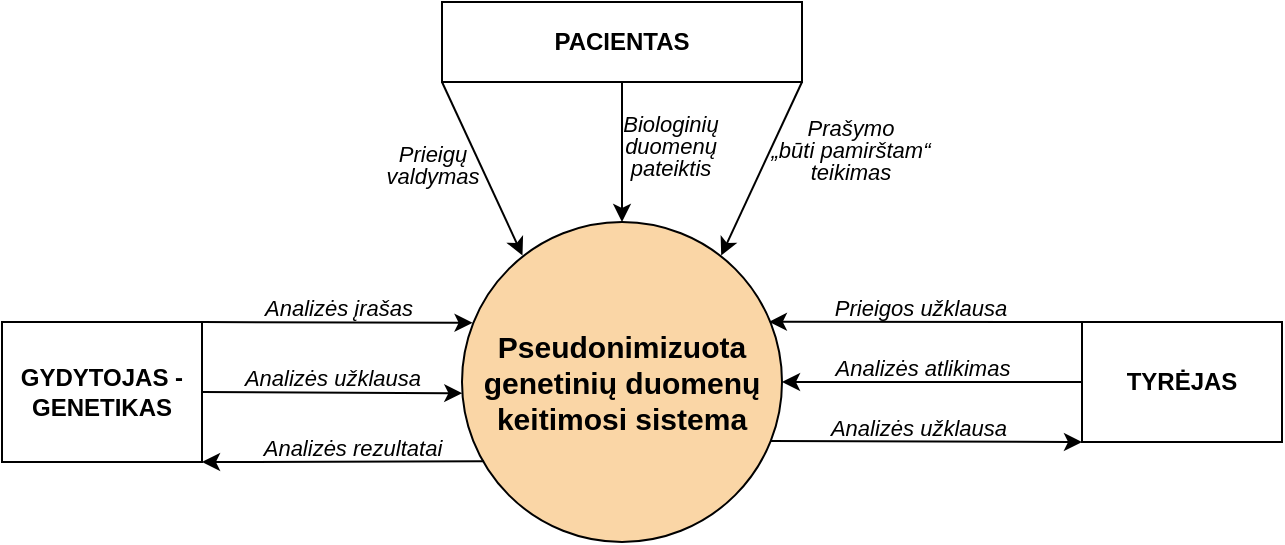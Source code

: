 <mxfile version="28.2.5">
  <diagram name="Page-1" id="P2k9ssoxkcrnlNnUL8rK">
    <mxGraphModel dx="946" dy="603" grid="1" gridSize="10" guides="1" tooltips="1" connect="1" arrows="1" fold="1" page="1" pageScale="1" pageWidth="850" pageHeight="1100" math="0" shadow="0">
      <root>
        <mxCell id="0" />
        <mxCell id="1" parent="0" />
        <mxCell id="z5R62NmVlcl_oEuctuTb-2" value="&lt;font style=&quot;font-size: 15px;&quot;&gt;&lt;b&gt;Pseudonimizuota genetinių duomenų keitimosi sistema&lt;/b&gt;&lt;/font&gt;" style="ellipse;whiteSpace=wrap;html=1;aspect=fixed;fillColor=light-dark(#FAD6A6,#625441);" parent="1" vertex="1">
          <mxGeometry x="350" y="330" width="160" height="160" as="geometry" />
        </mxCell>
        <mxCell id="z5R62NmVlcl_oEuctuTb-3" value="&lt;b&gt;GYDYTOJAS - GENETIKAS&lt;/b&gt;" style="rounded=0;whiteSpace=wrap;html=1;" parent="1" vertex="1">
          <mxGeometry x="120" y="380" width="100" height="70" as="geometry" />
        </mxCell>
        <mxCell id="z5R62NmVlcl_oEuctuTb-4" value="&lt;b&gt;PACIENTAS&lt;/b&gt;" style="rounded=0;whiteSpace=wrap;html=1;" parent="1" vertex="1">
          <mxGeometry x="340" y="220" width="180" height="40" as="geometry" />
        </mxCell>
        <mxCell id="z5R62NmVlcl_oEuctuTb-5" value="&lt;b&gt;TYRĖJAS&lt;/b&gt;" style="rounded=0;whiteSpace=wrap;html=1;" parent="1" vertex="1">
          <mxGeometry x="660" y="380" width="100" height="60" as="geometry" />
        </mxCell>
        <mxCell id="z5R62NmVlcl_oEuctuTb-6" value="" style="endArrow=classic;html=1;rounded=0;exitX=0.5;exitY=1;exitDx=0;exitDy=0;entryX=0.5;entryY=0;entryDx=0;entryDy=0;" parent="1" source="z5R62NmVlcl_oEuctuTb-4" target="z5R62NmVlcl_oEuctuTb-2" edge="1">
          <mxGeometry relative="1" as="geometry">
            <mxPoint x="440" y="300" as="sourcePoint" />
            <mxPoint x="540" y="300" as="targetPoint" />
          </mxGeometry>
        </mxCell>
        <mxCell id="z5R62NmVlcl_oEuctuTb-7" value="&lt;div style=&quot;line-height: 100%;&quot;&gt;&lt;i&gt;Biologinių&lt;/i&gt;&lt;/div&gt;&lt;div style=&quot;line-height: 100%;&quot;&gt;&lt;i&gt;duomenų&lt;/i&gt;&lt;/div&gt;&lt;div style=&quot;line-height: 100%;&quot;&gt;&lt;i&gt;pateiktis&lt;/i&gt;&lt;/div&gt;" style="edgeLabel;resizable=0;html=1;;align=center;verticalAlign=middle;" parent="z5R62NmVlcl_oEuctuTb-6" connectable="0" vertex="1">
          <mxGeometry relative="1" as="geometry">
            <mxPoint x="24" y="-3" as="offset" />
          </mxGeometry>
        </mxCell>
        <mxCell id="z5R62NmVlcl_oEuctuTb-10" value="" style="endArrow=classic;html=1;rounded=0;entryX=0.033;entryY=0.315;entryDx=0;entryDy=0;exitX=1;exitY=0;exitDx=0;exitDy=0;entryPerimeter=0;" parent="1" source="z5R62NmVlcl_oEuctuTb-3" target="z5R62NmVlcl_oEuctuTb-2" edge="1">
          <mxGeometry relative="1" as="geometry">
            <mxPoint x="220" y="380" as="sourcePoint" />
            <mxPoint x="350.8" y="380.66" as="targetPoint" />
          </mxGeometry>
        </mxCell>
        <mxCell id="z5R62NmVlcl_oEuctuTb-11" value="&lt;div style=&quot;line-height: 100%;&quot;&gt;&lt;i&gt;Analizės&amp;nbsp;&lt;span style=&quot;background-color: light-dark(#ffffff, var(--ge-dark-color, #121212)); color: light-dark(rgb(0, 0, 0), rgb(255, 255, 255));&quot;&gt;įrašas&lt;/span&gt;&lt;/i&gt;&lt;/div&gt;" style="edgeLabel;resizable=0;html=1;;align=center;verticalAlign=middle;" parent="z5R62NmVlcl_oEuctuTb-10" connectable="0" vertex="1">
          <mxGeometry relative="1" as="geometry">
            <mxPoint y="-7" as="offset" />
          </mxGeometry>
        </mxCell>
        <mxCell id="z5R62NmVlcl_oEuctuTb-12" value="" style="endArrow=classic;html=1;rounded=0;exitX=0;exitY=0.5;exitDx=0;exitDy=0;entryX=1;entryY=0.5;entryDx=0;entryDy=0;" parent="1" source="z5R62NmVlcl_oEuctuTb-5" target="z5R62NmVlcl_oEuctuTb-2" edge="1">
          <mxGeometry relative="1" as="geometry">
            <mxPoint x="550" y="480" as="sourcePoint" />
            <mxPoint x="460" y="530" as="targetPoint" />
          </mxGeometry>
        </mxCell>
        <mxCell id="z5R62NmVlcl_oEuctuTb-13" value="&lt;div style=&quot;line-height: 100%;&quot;&gt;&lt;i&gt;Analizės atlikimas&lt;/i&gt;&lt;/div&gt;" style="edgeLabel;resizable=0;html=1;;align=center;verticalAlign=middle;" parent="z5R62NmVlcl_oEuctuTb-12" connectable="0" vertex="1">
          <mxGeometry relative="1" as="geometry">
            <mxPoint x="-5" y="-7" as="offset" />
          </mxGeometry>
        </mxCell>
        <mxCell id="z5R62NmVlcl_oEuctuTb-14" value="" style="endArrow=classic;html=1;rounded=0;entryX=0.001;entryY=0.535;entryDx=0;entryDy=0;entryPerimeter=0;exitX=1;exitY=0.5;exitDx=0;exitDy=0;" parent="1" source="z5R62NmVlcl_oEuctuTb-3" target="z5R62NmVlcl_oEuctuTb-2" edge="1">
          <mxGeometry relative="1" as="geometry">
            <mxPoint x="220.0" y="414.41" as="sourcePoint" />
            <mxPoint x="351.6" y="415.59" as="targetPoint" />
          </mxGeometry>
        </mxCell>
        <mxCell id="z5R62NmVlcl_oEuctuTb-15" value="&lt;div style=&quot;line-height: 100%;&quot;&gt;&lt;i&gt;Analizės&amp;nbsp;&lt;span style=&quot;background-color: light-dark(#ffffff, var(--ge-dark-color, #121212)); color: light-dark(rgb(0, 0, 0), rgb(255, 255, 255));&quot;&gt;užklausa&lt;/span&gt;&lt;/i&gt;&lt;/div&gt;" style="edgeLabel;resizable=0;html=1;;align=center;verticalAlign=middle;" parent="z5R62NmVlcl_oEuctuTb-14" connectable="0" vertex="1">
          <mxGeometry relative="1" as="geometry">
            <mxPoint y="-8" as="offset" />
          </mxGeometry>
        </mxCell>
        <mxCell id="z5R62NmVlcl_oEuctuTb-16" value="" style="endArrow=classic;html=1;rounded=0;exitX=1;exitY=1;exitDx=0;exitDy=0;entryX=0.81;entryY=0.105;entryDx=0;entryDy=0;entryPerimeter=0;" parent="1" source="z5R62NmVlcl_oEuctuTb-4" target="z5R62NmVlcl_oEuctuTb-2" edge="1">
          <mxGeometry relative="1" as="geometry">
            <mxPoint x="485" y="270" as="sourcePoint" />
            <mxPoint x="490" y="340" as="targetPoint" />
          </mxGeometry>
        </mxCell>
        <mxCell id="z5R62NmVlcl_oEuctuTb-17" value="&lt;div style=&quot;line-height: 100%;&quot;&gt;&lt;i&gt;Prašymo&lt;/i&gt;&lt;/div&gt;&lt;div style=&quot;line-height: 100%;&quot;&gt;&lt;i&gt;„būti pamirštam“&lt;/i&gt;&lt;/div&gt;&lt;div style=&quot;line-height: 100%;&quot;&gt;&lt;i&gt;teikimas&lt;/i&gt;&lt;/div&gt;" style="edgeLabel;resizable=0;html=1;;align=center;verticalAlign=middle;labelBackgroundColor=none;" parent="z5R62NmVlcl_oEuctuTb-16" connectable="0" vertex="1">
          <mxGeometry relative="1" as="geometry">
            <mxPoint x="44" y="-10" as="offset" />
          </mxGeometry>
        </mxCell>
        <mxCell id="z5R62NmVlcl_oEuctuTb-19" value="" style="endArrow=classic;html=1;rounded=0;exitX=0.964;exitY=0.684;exitDx=0;exitDy=0;exitPerimeter=0;entryX=0;entryY=1;entryDx=0;entryDy=0;" parent="1" source="z5R62NmVlcl_oEuctuTb-2" target="z5R62NmVlcl_oEuctuTb-5" edge="1">
          <mxGeometry relative="1" as="geometry">
            <mxPoint x="510" y="434" as="sourcePoint" />
            <mxPoint x="660" y="430" as="targetPoint" />
          </mxGeometry>
        </mxCell>
        <mxCell id="z5R62NmVlcl_oEuctuTb-20" value="&lt;div style=&quot;line-height: 100%;&quot;&gt;&lt;span&gt;Analizės užklausa&lt;/span&gt;&lt;/div&gt;" style="edgeLabel;resizable=0;html=1;;align=center;verticalAlign=middle;fontStyle=2" parent="z5R62NmVlcl_oEuctuTb-19" connectable="0" vertex="1">
          <mxGeometry relative="1" as="geometry">
            <mxPoint x="-4" y="-7" as="offset" />
          </mxGeometry>
        </mxCell>
        <mxCell id="z5R62NmVlcl_oEuctuTb-21" value="" style="endArrow=classic;html=1;rounded=0;exitX=0;exitY=1;exitDx=0;exitDy=0;entryX=0.189;entryY=0.105;entryDx=0;entryDy=0;entryPerimeter=0;" parent="1" source="z5R62NmVlcl_oEuctuTb-4" target="z5R62NmVlcl_oEuctuTb-2" edge="1">
          <mxGeometry relative="1" as="geometry">
            <mxPoint x="380" y="260" as="sourcePoint" />
            <mxPoint x="385" y="330" as="targetPoint" />
          </mxGeometry>
        </mxCell>
        <mxCell id="z5R62NmVlcl_oEuctuTb-22" value="&lt;div style=&quot;line-height: 100%;&quot;&gt;&lt;i&gt;Prieigų&lt;/i&gt;&lt;/div&gt;&lt;div style=&quot;line-height: 100%;&quot;&gt;&lt;i&gt;valdymas&lt;/i&gt;&lt;/div&gt;" style="edgeLabel;resizable=0;html=1;;align=center;verticalAlign=middle;labelBackgroundColor=none;" parent="z5R62NmVlcl_oEuctuTb-21" connectable="0" vertex="1">
          <mxGeometry relative="1" as="geometry">
            <mxPoint x="-25" y="-3" as="offset" />
          </mxGeometry>
        </mxCell>
        <mxCell id="z5R62NmVlcl_oEuctuTb-24" value="" style="endArrow=classic;html=1;rounded=0;exitX=0;exitY=0;exitDx=0;exitDy=0;entryX=0.959;entryY=0.312;entryDx=0;entryDy=0;entryPerimeter=0;" parent="1" source="z5R62NmVlcl_oEuctuTb-5" target="z5R62NmVlcl_oEuctuTb-2" edge="1">
          <mxGeometry relative="1" as="geometry">
            <mxPoint x="540" y="320" as="sourcePoint" />
            <mxPoint x="545" y="390" as="targetPoint" />
          </mxGeometry>
        </mxCell>
        <mxCell id="z5R62NmVlcl_oEuctuTb-25" value="&lt;div style=&quot;line-height: 100%;&quot;&gt;&lt;font style=&quot;color: rgb(0, 0, 0);&quot;&gt;&lt;i style=&quot;&quot;&gt;Prieigos užklausa&lt;/i&gt;&lt;/font&gt;&lt;/div&gt;" style="edgeLabel;resizable=0;html=1;;align=center;verticalAlign=middle;" parent="z5R62NmVlcl_oEuctuTb-24" connectable="0" vertex="1">
          <mxGeometry relative="1" as="geometry">
            <mxPoint x="-3" y="-7" as="offset" />
          </mxGeometry>
        </mxCell>
        <mxCell id="z5R62NmVlcl_oEuctuTb-26" value="" style="endArrow=classic;html=1;rounded=0;exitX=0.069;exitY=0.748;exitDx=0;exitDy=0;entryX=1;entryY=1;entryDx=0;entryDy=0;exitPerimeter=0;" parent="1" source="z5R62NmVlcl_oEuctuTb-2" target="z5R62NmVlcl_oEuctuTb-3" edge="1">
          <mxGeometry relative="1" as="geometry">
            <mxPoint x="310" y="450" as="sourcePoint" />
            <mxPoint x="220" y="450" as="targetPoint" />
          </mxGeometry>
        </mxCell>
        <mxCell id="z5R62NmVlcl_oEuctuTb-27" value="&lt;div style=&quot;line-height: 100%;&quot;&gt;&lt;i&gt;Analizės&amp;nbsp;&lt;span style=&quot;background-color: light-dark(#ffffff, var(--ge-dark-color, #121212)); color: light-dark(rgb(0, 0, 0), rgb(255, 255, 255));&quot;&gt;rezultatai&lt;/span&gt;&lt;/i&gt;&lt;/div&gt;" style="edgeLabel;resizable=0;html=1;;align=center;verticalAlign=middle;" parent="z5R62NmVlcl_oEuctuTb-26" connectable="0" vertex="1">
          <mxGeometry relative="1" as="geometry">
            <mxPoint x="4" y="-7" as="offset" />
          </mxGeometry>
        </mxCell>
      </root>
    </mxGraphModel>
  </diagram>
</mxfile>
